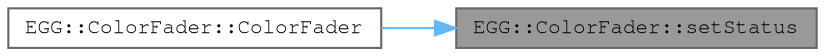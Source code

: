 digraph "EGG::ColorFader::setStatus"
{
 // LATEX_PDF_SIZE
  bgcolor="transparent";
  edge [fontname=FreeMono,fontsize=10,labelfontname=FreeMono,labelfontsize=10];
  node [fontname=FreeMono,fontsize=10,shape=box,height=0.2,width=0.4];
  rankdir="RL";
  Node1 [label="EGG::ColorFader::setStatus",height=0.2,width=0.4,color="gray40", fillcolor="grey60", style="filled", fontcolor="black",tooltip="Sets the status of the color fader."];
  Node1 -> Node2 [dir="back",color="steelblue1",style="solid"];
  Node2 [label="EGG::ColorFader::ColorFader",height=0.2,width=0.4,color="grey40", fillcolor="white", style="filled",URL="$class_e_g_g_1_1_color_fader.html#a23dc23209b7ce2a246f17b4557b6bf94",tooltip="A constructor."];
}
